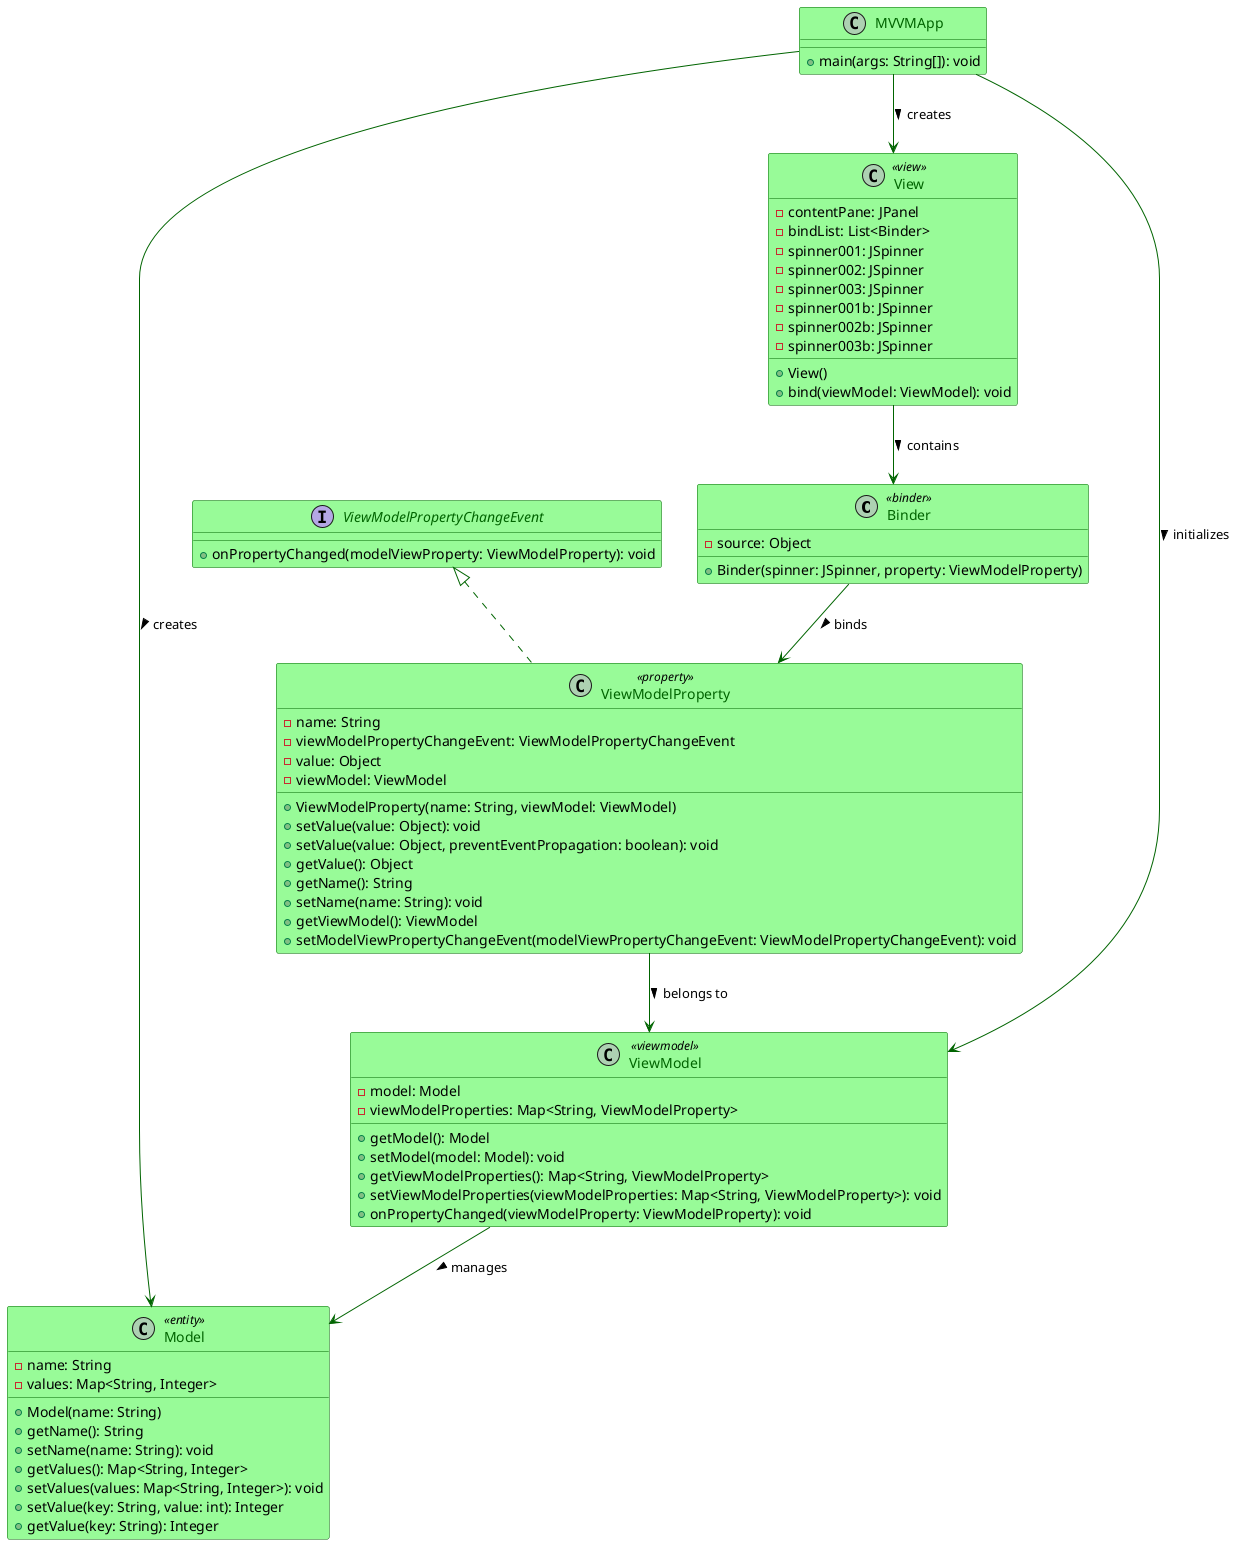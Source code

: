 @startuml MVVM_ClassDiagram

skinparam class {
    BackgroundColor PaleGreen
    BorderColor DarkGreen
    FontColor DarkGreen
    ArrowColor DarkGreen
}

class Binder <<binder>> {
    - source: Object
    + Binder(spinner: JSpinner, property: ViewModelProperty)
}

class Model <<entity>> {
    - name: String
    - values: Map<String, Integer>
    + Model(name: String)
    + getName(): String
    + setName(name: String): void
    + getValues(): Map<String, Integer>
    + setValues(values: Map<String, Integer>): void
    + setValue(key: String, value: int): Integer
    + getValue(key: String): Integer
}

class View <<view>> {
    - contentPane: JPanel
    - bindList: List<Binder>
    - spinner001: JSpinner
    - spinner002: JSpinner
    - spinner003: JSpinner
    - spinner001b: JSpinner
    - spinner002b: JSpinner
    - spinner003b: JSpinner
    + View()
    + bind(viewModel: ViewModel): void
}

class MVVMApp {
    + main(args: String[]): void
}

class ViewModel <<viewmodel>> {
    - model: Model
    - viewModelProperties: Map<String, ViewModelProperty>
    + getModel(): Model
    + setModel(model: Model): void
    + getViewModelProperties(): Map<String, ViewModelProperty>
    + setViewModelProperties(viewModelProperties: Map<String, ViewModelProperty>): void
    + onPropertyChanged(viewModelProperty: ViewModelProperty): void
}

class ViewModelProperty <<property>> {
    - name: String
    - viewModelPropertyChangeEvent: ViewModelPropertyChangeEvent
    - value: Object
    - viewModel: ViewModel
    + ViewModelProperty(name: String, viewModel: ViewModel)
    + setValue(value: Object): void
    + setValue(value: Object, preventEventPropagation: boolean): void
    + getValue(): Object
    + getName(): String
    + setName(name: String): void
    + getViewModel(): ViewModel
    + setModelViewPropertyChangeEvent(modelViewPropertyChangeEvent: ViewModelPropertyChangeEvent): void
}

interface ViewModelPropertyChangeEvent {
    + onPropertyChanged(modelViewProperty: ViewModelProperty): void
}

MVVMApp --> Model : creates >
MVVMApp --> ViewModel : initializes >
MVVMApp --> View : creates >
ViewModel --> Model : manages >
ViewModelProperty --> ViewModel : belongs to >
Binder --> ViewModelProperty : binds >
View --> Binder : contains >
ViewModelPropertyChangeEvent <|.. ViewModelProperty

@enduml

